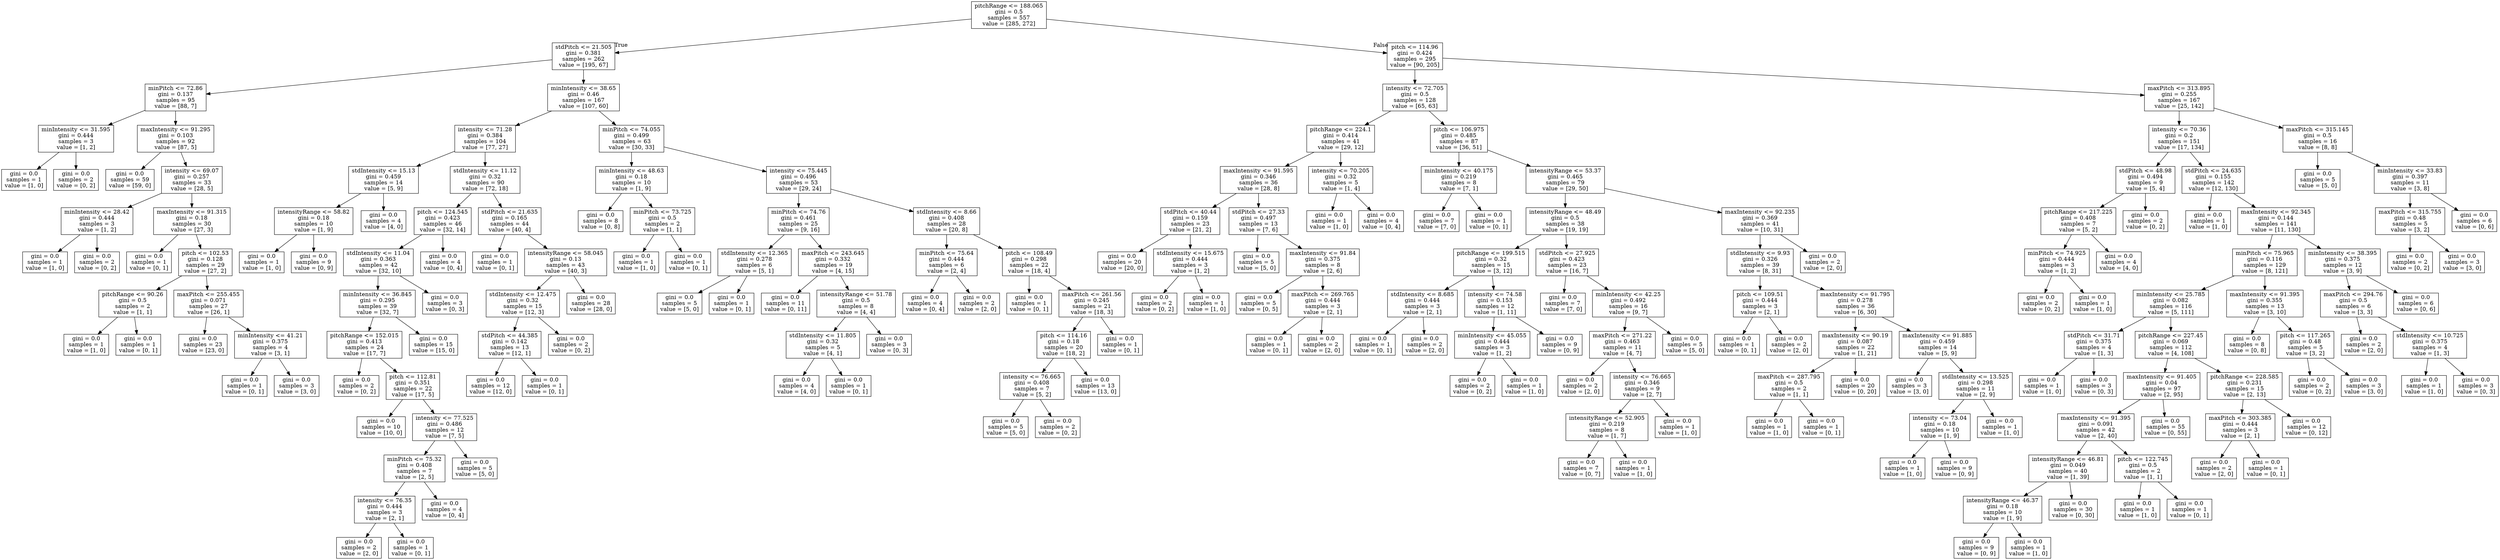 digraph Tree {
node [shape=box] ;
0 [label="pitchRange <= 188.065\ngini = 0.5\nsamples = 557\nvalue = [285, 272]"] ;
1 [label="stdPitch <= 21.505\ngini = 0.381\nsamples = 262\nvalue = [195, 67]"] ;
0 -> 1 [labeldistance=2.5, labelangle=45, headlabel="True"] ;
2 [label="minPitch <= 72.86\ngini = 0.137\nsamples = 95\nvalue = [88, 7]"] ;
1 -> 2 ;
3 [label="minIntensity <= 31.595\ngini = 0.444\nsamples = 3\nvalue = [1, 2]"] ;
2 -> 3 ;
4 [label="gini = 0.0\nsamples = 1\nvalue = [1, 0]"] ;
3 -> 4 ;
5 [label="gini = 0.0\nsamples = 2\nvalue = [0, 2]"] ;
3 -> 5 ;
6 [label="maxIntensity <= 91.295\ngini = 0.103\nsamples = 92\nvalue = [87, 5]"] ;
2 -> 6 ;
7 [label="gini = 0.0\nsamples = 59\nvalue = [59, 0]"] ;
6 -> 7 ;
8 [label="intensity <= 69.07\ngini = 0.257\nsamples = 33\nvalue = [28, 5]"] ;
6 -> 8 ;
9 [label="minIntensity <= 28.42\ngini = 0.444\nsamples = 3\nvalue = [1, 2]"] ;
8 -> 9 ;
10 [label="gini = 0.0\nsamples = 1\nvalue = [1, 0]"] ;
9 -> 10 ;
11 [label="gini = 0.0\nsamples = 2\nvalue = [0, 2]"] ;
9 -> 11 ;
12 [label="maxIntensity <= 91.315\ngini = 0.18\nsamples = 30\nvalue = [27, 3]"] ;
8 -> 12 ;
13 [label="gini = 0.0\nsamples = 1\nvalue = [0, 1]"] ;
12 -> 13 ;
14 [label="pitch <= 102.53\ngini = 0.128\nsamples = 29\nvalue = [27, 2]"] ;
12 -> 14 ;
15 [label="pitchRange <= 90.26\ngini = 0.5\nsamples = 2\nvalue = [1, 1]"] ;
14 -> 15 ;
16 [label="gini = 0.0\nsamples = 1\nvalue = [1, 0]"] ;
15 -> 16 ;
17 [label="gini = 0.0\nsamples = 1\nvalue = [0, 1]"] ;
15 -> 17 ;
18 [label="maxPitch <= 255.455\ngini = 0.071\nsamples = 27\nvalue = [26, 1]"] ;
14 -> 18 ;
19 [label="gini = 0.0\nsamples = 23\nvalue = [23, 0]"] ;
18 -> 19 ;
20 [label="minIntensity <= 41.21\ngini = 0.375\nsamples = 4\nvalue = [3, 1]"] ;
18 -> 20 ;
21 [label="gini = 0.0\nsamples = 1\nvalue = [0, 1]"] ;
20 -> 21 ;
22 [label="gini = 0.0\nsamples = 3\nvalue = [3, 0]"] ;
20 -> 22 ;
23 [label="minIntensity <= 38.65\ngini = 0.46\nsamples = 167\nvalue = [107, 60]"] ;
1 -> 23 ;
24 [label="intensity <= 71.28\ngini = 0.384\nsamples = 104\nvalue = [77, 27]"] ;
23 -> 24 ;
25 [label="stdIntensity <= 15.13\ngini = 0.459\nsamples = 14\nvalue = [5, 9]"] ;
24 -> 25 ;
26 [label="intensityRange <= 58.82\ngini = 0.18\nsamples = 10\nvalue = [1, 9]"] ;
25 -> 26 ;
27 [label="gini = 0.0\nsamples = 1\nvalue = [1, 0]"] ;
26 -> 27 ;
28 [label="gini = 0.0\nsamples = 9\nvalue = [0, 9]"] ;
26 -> 28 ;
29 [label="gini = 0.0\nsamples = 4\nvalue = [4, 0]"] ;
25 -> 29 ;
30 [label="stdIntensity <= 11.12\ngini = 0.32\nsamples = 90\nvalue = [72, 18]"] ;
24 -> 30 ;
31 [label="pitch <= 124.545\ngini = 0.423\nsamples = 46\nvalue = [32, 14]"] ;
30 -> 31 ;
32 [label="stdIntensity <= 11.04\ngini = 0.363\nsamples = 42\nvalue = [32, 10]"] ;
31 -> 32 ;
33 [label="minIntensity <= 36.845\ngini = 0.295\nsamples = 39\nvalue = [32, 7]"] ;
32 -> 33 ;
34 [label="pitchRange <= 152.015\ngini = 0.413\nsamples = 24\nvalue = [17, 7]"] ;
33 -> 34 ;
35 [label="gini = 0.0\nsamples = 2\nvalue = [0, 2]"] ;
34 -> 35 ;
36 [label="pitch <= 112.81\ngini = 0.351\nsamples = 22\nvalue = [17, 5]"] ;
34 -> 36 ;
37 [label="gini = 0.0\nsamples = 10\nvalue = [10, 0]"] ;
36 -> 37 ;
38 [label="intensity <= 77.525\ngini = 0.486\nsamples = 12\nvalue = [7, 5]"] ;
36 -> 38 ;
39 [label="minPitch <= 75.32\ngini = 0.408\nsamples = 7\nvalue = [2, 5]"] ;
38 -> 39 ;
40 [label="intensity <= 76.35\ngini = 0.444\nsamples = 3\nvalue = [2, 1]"] ;
39 -> 40 ;
41 [label="gini = 0.0\nsamples = 2\nvalue = [2, 0]"] ;
40 -> 41 ;
42 [label="gini = 0.0\nsamples = 1\nvalue = [0, 1]"] ;
40 -> 42 ;
43 [label="gini = 0.0\nsamples = 4\nvalue = [0, 4]"] ;
39 -> 43 ;
44 [label="gini = 0.0\nsamples = 5\nvalue = [5, 0]"] ;
38 -> 44 ;
45 [label="gini = 0.0\nsamples = 15\nvalue = [15, 0]"] ;
33 -> 45 ;
46 [label="gini = 0.0\nsamples = 3\nvalue = [0, 3]"] ;
32 -> 46 ;
47 [label="gini = 0.0\nsamples = 4\nvalue = [0, 4]"] ;
31 -> 47 ;
48 [label="stdPitch <= 21.635\ngini = 0.165\nsamples = 44\nvalue = [40, 4]"] ;
30 -> 48 ;
49 [label="gini = 0.0\nsamples = 1\nvalue = [0, 1]"] ;
48 -> 49 ;
50 [label="intensityRange <= 58.045\ngini = 0.13\nsamples = 43\nvalue = [40, 3]"] ;
48 -> 50 ;
51 [label="stdIntensity <= 12.475\ngini = 0.32\nsamples = 15\nvalue = [12, 3]"] ;
50 -> 51 ;
52 [label="stdPitch <= 44.385\ngini = 0.142\nsamples = 13\nvalue = [12, 1]"] ;
51 -> 52 ;
53 [label="gini = 0.0\nsamples = 12\nvalue = [12, 0]"] ;
52 -> 53 ;
54 [label="gini = 0.0\nsamples = 1\nvalue = [0, 1]"] ;
52 -> 54 ;
55 [label="gini = 0.0\nsamples = 2\nvalue = [0, 2]"] ;
51 -> 55 ;
56 [label="gini = 0.0\nsamples = 28\nvalue = [28, 0]"] ;
50 -> 56 ;
57 [label="minPitch <= 74.055\ngini = 0.499\nsamples = 63\nvalue = [30, 33]"] ;
23 -> 57 ;
58 [label="minIntensity <= 48.63\ngini = 0.18\nsamples = 10\nvalue = [1, 9]"] ;
57 -> 58 ;
59 [label="gini = 0.0\nsamples = 8\nvalue = [0, 8]"] ;
58 -> 59 ;
60 [label="minPitch <= 73.725\ngini = 0.5\nsamples = 2\nvalue = [1, 1]"] ;
58 -> 60 ;
61 [label="gini = 0.0\nsamples = 1\nvalue = [1, 0]"] ;
60 -> 61 ;
62 [label="gini = 0.0\nsamples = 1\nvalue = [0, 1]"] ;
60 -> 62 ;
63 [label="intensity <= 75.445\ngini = 0.496\nsamples = 53\nvalue = [29, 24]"] ;
57 -> 63 ;
64 [label="minPitch <= 74.76\ngini = 0.461\nsamples = 25\nvalue = [9, 16]"] ;
63 -> 64 ;
65 [label="stdIntensity <= 12.365\ngini = 0.278\nsamples = 6\nvalue = [5, 1]"] ;
64 -> 65 ;
66 [label="gini = 0.0\nsamples = 5\nvalue = [5, 0]"] ;
65 -> 66 ;
67 [label="gini = 0.0\nsamples = 1\nvalue = [0, 1]"] ;
65 -> 67 ;
68 [label="maxPitch <= 243.645\ngini = 0.332\nsamples = 19\nvalue = [4, 15]"] ;
64 -> 68 ;
69 [label="gini = 0.0\nsamples = 11\nvalue = [0, 11]"] ;
68 -> 69 ;
70 [label="intensityRange <= 51.78\ngini = 0.5\nsamples = 8\nvalue = [4, 4]"] ;
68 -> 70 ;
71 [label="stdIntensity <= 11.805\ngini = 0.32\nsamples = 5\nvalue = [4, 1]"] ;
70 -> 71 ;
72 [label="gini = 0.0\nsamples = 4\nvalue = [4, 0]"] ;
71 -> 72 ;
73 [label="gini = 0.0\nsamples = 1\nvalue = [0, 1]"] ;
71 -> 73 ;
74 [label="gini = 0.0\nsamples = 3\nvalue = [0, 3]"] ;
70 -> 74 ;
75 [label="stdIntensity <= 8.66\ngini = 0.408\nsamples = 28\nvalue = [20, 8]"] ;
63 -> 75 ;
76 [label="minPitch <= 75.64\ngini = 0.444\nsamples = 6\nvalue = [2, 4]"] ;
75 -> 76 ;
77 [label="gini = 0.0\nsamples = 4\nvalue = [0, 4]"] ;
76 -> 77 ;
78 [label="gini = 0.0\nsamples = 2\nvalue = [2, 0]"] ;
76 -> 78 ;
79 [label="pitch <= 108.49\ngini = 0.298\nsamples = 22\nvalue = [18, 4]"] ;
75 -> 79 ;
80 [label="gini = 0.0\nsamples = 1\nvalue = [0, 1]"] ;
79 -> 80 ;
81 [label="maxPitch <= 261.56\ngini = 0.245\nsamples = 21\nvalue = [18, 3]"] ;
79 -> 81 ;
82 [label="pitch <= 114.16\ngini = 0.18\nsamples = 20\nvalue = [18, 2]"] ;
81 -> 82 ;
83 [label="intensity <= 76.665\ngini = 0.408\nsamples = 7\nvalue = [5, 2]"] ;
82 -> 83 ;
84 [label="gini = 0.0\nsamples = 5\nvalue = [5, 0]"] ;
83 -> 84 ;
85 [label="gini = 0.0\nsamples = 2\nvalue = [0, 2]"] ;
83 -> 85 ;
86 [label="gini = 0.0\nsamples = 13\nvalue = [13, 0]"] ;
82 -> 86 ;
87 [label="gini = 0.0\nsamples = 1\nvalue = [0, 1]"] ;
81 -> 87 ;
88 [label="pitch <= 114.96\ngini = 0.424\nsamples = 295\nvalue = [90, 205]"] ;
0 -> 88 [labeldistance=2.5, labelangle=-45, headlabel="False"] ;
89 [label="intensity <= 72.705\ngini = 0.5\nsamples = 128\nvalue = [65, 63]"] ;
88 -> 89 ;
90 [label="pitchRange <= 224.1\ngini = 0.414\nsamples = 41\nvalue = [29, 12]"] ;
89 -> 90 ;
91 [label="maxIntensity <= 91.595\ngini = 0.346\nsamples = 36\nvalue = [28, 8]"] ;
90 -> 91 ;
92 [label="stdPitch <= 40.44\ngini = 0.159\nsamples = 23\nvalue = [21, 2]"] ;
91 -> 92 ;
93 [label="gini = 0.0\nsamples = 20\nvalue = [20, 0]"] ;
92 -> 93 ;
94 [label="stdIntensity <= 15.675\ngini = 0.444\nsamples = 3\nvalue = [1, 2]"] ;
92 -> 94 ;
95 [label="gini = 0.0\nsamples = 2\nvalue = [0, 2]"] ;
94 -> 95 ;
96 [label="gini = 0.0\nsamples = 1\nvalue = [1, 0]"] ;
94 -> 96 ;
97 [label="stdPitch <= 27.33\ngini = 0.497\nsamples = 13\nvalue = [7, 6]"] ;
91 -> 97 ;
98 [label="gini = 0.0\nsamples = 5\nvalue = [5, 0]"] ;
97 -> 98 ;
99 [label="maxIntensity <= 91.84\ngini = 0.375\nsamples = 8\nvalue = [2, 6]"] ;
97 -> 99 ;
100 [label="gini = 0.0\nsamples = 5\nvalue = [0, 5]"] ;
99 -> 100 ;
101 [label="maxPitch <= 269.765\ngini = 0.444\nsamples = 3\nvalue = [2, 1]"] ;
99 -> 101 ;
102 [label="gini = 0.0\nsamples = 1\nvalue = [0, 1]"] ;
101 -> 102 ;
103 [label="gini = 0.0\nsamples = 2\nvalue = [2, 0]"] ;
101 -> 103 ;
104 [label="intensity <= 70.205\ngini = 0.32\nsamples = 5\nvalue = [1, 4]"] ;
90 -> 104 ;
105 [label="gini = 0.0\nsamples = 1\nvalue = [1, 0]"] ;
104 -> 105 ;
106 [label="gini = 0.0\nsamples = 4\nvalue = [0, 4]"] ;
104 -> 106 ;
107 [label="pitch <= 106.975\ngini = 0.485\nsamples = 87\nvalue = [36, 51]"] ;
89 -> 107 ;
108 [label="minIntensity <= 40.175\ngini = 0.219\nsamples = 8\nvalue = [7, 1]"] ;
107 -> 108 ;
109 [label="gini = 0.0\nsamples = 7\nvalue = [7, 0]"] ;
108 -> 109 ;
110 [label="gini = 0.0\nsamples = 1\nvalue = [0, 1]"] ;
108 -> 110 ;
111 [label="intensityRange <= 53.37\ngini = 0.465\nsamples = 79\nvalue = [29, 50]"] ;
107 -> 111 ;
112 [label="intensityRange <= 48.49\ngini = 0.5\nsamples = 38\nvalue = [19, 19]"] ;
111 -> 112 ;
113 [label="pitchRange <= 199.515\ngini = 0.32\nsamples = 15\nvalue = [3, 12]"] ;
112 -> 113 ;
114 [label="stdIntensity <= 8.685\ngini = 0.444\nsamples = 3\nvalue = [2, 1]"] ;
113 -> 114 ;
115 [label="gini = 0.0\nsamples = 1\nvalue = [0, 1]"] ;
114 -> 115 ;
116 [label="gini = 0.0\nsamples = 2\nvalue = [2, 0]"] ;
114 -> 116 ;
117 [label="intensity <= 74.58\ngini = 0.153\nsamples = 12\nvalue = [1, 11]"] ;
113 -> 117 ;
118 [label="minIntensity <= 45.055\ngini = 0.444\nsamples = 3\nvalue = [1, 2]"] ;
117 -> 118 ;
119 [label="gini = 0.0\nsamples = 2\nvalue = [0, 2]"] ;
118 -> 119 ;
120 [label="gini = 0.0\nsamples = 1\nvalue = [1, 0]"] ;
118 -> 120 ;
121 [label="gini = 0.0\nsamples = 9\nvalue = [0, 9]"] ;
117 -> 121 ;
122 [label="stdPitch <= 27.925\ngini = 0.423\nsamples = 23\nvalue = [16, 7]"] ;
112 -> 122 ;
123 [label="gini = 0.0\nsamples = 7\nvalue = [7, 0]"] ;
122 -> 123 ;
124 [label="minIntensity <= 42.25\ngini = 0.492\nsamples = 16\nvalue = [9, 7]"] ;
122 -> 124 ;
125 [label="maxPitch <= 271.22\ngini = 0.463\nsamples = 11\nvalue = [4, 7]"] ;
124 -> 125 ;
126 [label="gini = 0.0\nsamples = 2\nvalue = [2, 0]"] ;
125 -> 126 ;
127 [label="intensity <= 76.665\ngini = 0.346\nsamples = 9\nvalue = [2, 7]"] ;
125 -> 127 ;
128 [label="intensityRange <= 52.905\ngini = 0.219\nsamples = 8\nvalue = [1, 7]"] ;
127 -> 128 ;
129 [label="gini = 0.0\nsamples = 7\nvalue = [0, 7]"] ;
128 -> 129 ;
130 [label="gini = 0.0\nsamples = 1\nvalue = [1, 0]"] ;
128 -> 130 ;
131 [label="gini = 0.0\nsamples = 1\nvalue = [1, 0]"] ;
127 -> 131 ;
132 [label="gini = 0.0\nsamples = 5\nvalue = [5, 0]"] ;
124 -> 132 ;
133 [label="maxIntensity <= 92.235\ngini = 0.369\nsamples = 41\nvalue = [10, 31]"] ;
111 -> 133 ;
134 [label="stdIntensity <= 9.93\ngini = 0.326\nsamples = 39\nvalue = [8, 31]"] ;
133 -> 134 ;
135 [label="pitch <= 109.51\ngini = 0.444\nsamples = 3\nvalue = [2, 1]"] ;
134 -> 135 ;
136 [label="gini = 0.0\nsamples = 1\nvalue = [0, 1]"] ;
135 -> 136 ;
137 [label="gini = 0.0\nsamples = 2\nvalue = [2, 0]"] ;
135 -> 137 ;
138 [label="maxIntensity <= 91.795\ngini = 0.278\nsamples = 36\nvalue = [6, 30]"] ;
134 -> 138 ;
139 [label="maxIntensity <= 90.19\ngini = 0.087\nsamples = 22\nvalue = [1, 21]"] ;
138 -> 139 ;
140 [label="maxPitch <= 287.795\ngini = 0.5\nsamples = 2\nvalue = [1, 1]"] ;
139 -> 140 ;
141 [label="gini = 0.0\nsamples = 1\nvalue = [1, 0]"] ;
140 -> 141 ;
142 [label="gini = 0.0\nsamples = 1\nvalue = [0, 1]"] ;
140 -> 142 ;
143 [label="gini = 0.0\nsamples = 20\nvalue = [0, 20]"] ;
139 -> 143 ;
144 [label="maxIntensity <= 91.885\ngini = 0.459\nsamples = 14\nvalue = [5, 9]"] ;
138 -> 144 ;
145 [label="gini = 0.0\nsamples = 3\nvalue = [3, 0]"] ;
144 -> 145 ;
146 [label="stdIntensity <= 13.525\ngini = 0.298\nsamples = 11\nvalue = [2, 9]"] ;
144 -> 146 ;
147 [label="intensity <= 73.04\ngini = 0.18\nsamples = 10\nvalue = [1, 9]"] ;
146 -> 147 ;
148 [label="gini = 0.0\nsamples = 1\nvalue = [1, 0]"] ;
147 -> 148 ;
149 [label="gini = 0.0\nsamples = 9\nvalue = [0, 9]"] ;
147 -> 149 ;
150 [label="gini = 0.0\nsamples = 1\nvalue = [1, 0]"] ;
146 -> 150 ;
151 [label="gini = 0.0\nsamples = 2\nvalue = [2, 0]"] ;
133 -> 151 ;
152 [label="maxPitch <= 313.895\ngini = 0.255\nsamples = 167\nvalue = [25, 142]"] ;
88 -> 152 ;
153 [label="intensity <= 70.36\ngini = 0.2\nsamples = 151\nvalue = [17, 134]"] ;
152 -> 153 ;
154 [label="stdPitch <= 48.98\ngini = 0.494\nsamples = 9\nvalue = [5, 4]"] ;
153 -> 154 ;
155 [label="pitchRange <= 217.225\ngini = 0.408\nsamples = 7\nvalue = [5, 2]"] ;
154 -> 155 ;
156 [label="minPitch <= 74.925\ngini = 0.444\nsamples = 3\nvalue = [1, 2]"] ;
155 -> 156 ;
157 [label="gini = 0.0\nsamples = 2\nvalue = [0, 2]"] ;
156 -> 157 ;
158 [label="gini = 0.0\nsamples = 1\nvalue = [1, 0]"] ;
156 -> 158 ;
159 [label="gini = 0.0\nsamples = 4\nvalue = [4, 0]"] ;
155 -> 159 ;
160 [label="gini = 0.0\nsamples = 2\nvalue = [0, 2]"] ;
154 -> 160 ;
161 [label="stdPitch <= 24.635\ngini = 0.155\nsamples = 142\nvalue = [12, 130]"] ;
153 -> 161 ;
162 [label="gini = 0.0\nsamples = 1\nvalue = [1, 0]"] ;
161 -> 162 ;
163 [label="maxIntensity <= 92.345\ngini = 0.144\nsamples = 141\nvalue = [11, 130]"] ;
161 -> 163 ;
164 [label="minPitch <= 75.965\ngini = 0.116\nsamples = 129\nvalue = [8, 121]"] ;
163 -> 164 ;
165 [label="minIntensity <= 25.785\ngini = 0.082\nsamples = 116\nvalue = [5, 111]"] ;
164 -> 165 ;
166 [label="stdPitch <= 31.71\ngini = 0.375\nsamples = 4\nvalue = [1, 3]"] ;
165 -> 166 ;
167 [label="gini = 0.0\nsamples = 1\nvalue = [1, 0]"] ;
166 -> 167 ;
168 [label="gini = 0.0\nsamples = 3\nvalue = [0, 3]"] ;
166 -> 168 ;
169 [label="pitchRange <= 227.45\ngini = 0.069\nsamples = 112\nvalue = [4, 108]"] ;
165 -> 169 ;
170 [label="maxIntensity <= 91.405\ngini = 0.04\nsamples = 97\nvalue = [2, 95]"] ;
169 -> 170 ;
171 [label="maxIntensity <= 91.395\ngini = 0.091\nsamples = 42\nvalue = [2, 40]"] ;
170 -> 171 ;
172 [label="intensityRange <= 46.81\ngini = 0.049\nsamples = 40\nvalue = [1, 39]"] ;
171 -> 172 ;
173 [label="intensityRange <= 46.37\ngini = 0.18\nsamples = 10\nvalue = [1, 9]"] ;
172 -> 173 ;
174 [label="gini = 0.0\nsamples = 9\nvalue = [0, 9]"] ;
173 -> 174 ;
175 [label="gini = 0.0\nsamples = 1\nvalue = [1, 0]"] ;
173 -> 175 ;
176 [label="gini = 0.0\nsamples = 30\nvalue = [0, 30]"] ;
172 -> 176 ;
177 [label="pitch <= 122.745\ngini = 0.5\nsamples = 2\nvalue = [1, 1]"] ;
171 -> 177 ;
178 [label="gini = 0.0\nsamples = 1\nvalue = [1, 0]"] ;
177 -> 178 ;
179 [label="gini = 0.0\nsamples = 1\nvalue = [0, 1]"] ;
177 -> 179 ;
180 [label="gini = 0.0\nsamples = 55\nvalue = [0, 55]"] ;
170 -> 180 ;
181 [label="pitchRange <= 228.585\ngini = 0.231\nsamples = 15\nvalue = [2, 13]"] ;
169 -> 181 ;
182 [label="maxPitch <= 303.385\ngini = 0.444\nsamples = 3\nvalue = [2, 1]"] ;
181 -> 182 ;
183 [label="gini = 0.0\nsamples = 2\nvalue = [2, 0]"] ;
182 -> 183 ;
184 [label="gini = 0.0\nsamples = 1\nvalue = [0, 1]"] ;
182 -> 184 ;
185 [label="gini = 0.0\nsamples = 12\nvalue = [0, 12]"] ;
181 -> 185 ;
186 [label="maxIntensity <= 91.395\ngini = 0.355\nsamples = 13\nvalue = [3, 10]"] ;
164 -> 186 ;
187 [label="gini = 0.0\nsamples = 8\nvalue = [0, 8]"] ;
186 -> 187 ;
188 [label="pitch <= 117.265\ngini = 0.48\nsamples = 5\nvalue = [3, 2]"] ;
186 -> 188 ;
189 [label="gini = 0.0\nsamples = 2\nvalue = [0, 2]"] ;
188 -> 189 ;
190 [label="gini = 0.0\nsamples = 3\nvalue = [3, 0]"] ;
188 -> 190 ;
191 [label="minIntensity <= 38.395\ngini = 0.375\nsamples = 12\nvalue = [3, 9]"] ;
163 -> 191 ;
192 [label="maxPitch <= 294.76\ngini = 0.5\nsamples = 6\nvalue = [3, 3]"] ;
191 -> 192 ;
193 [label="gini = 0.0\nsamples = 2\nvalue = [2, 0]"] ;
192 -> 193 ;
194 [label="stdIntensity <= 10.725\ngini = 0.375\nsamples = 4\nvalue = [1, 3]"] ;
192 -> 194 ;
195 [label="gini = 0.0\nsamples = 1\nvalue = [1, 0]"] ;
194 -> 195 ;
196 [label="gini = 0.0\nsamples = 3\nvalue = [0, 3]"] ;
194 -> 196 ;
197 [label="gini = 0.0\nsamples = 6\nvalue = [0, 6]"] ;
191 -> 197 ;
198 [label="maxPitch <= 315.145\ngini = 0.5\nsamples = 16\nvalue = [8, 8]"] ;
152 -> 198 ;
199 [label="gini = 0.0\nsamples = 5\nvalue = [5, 0]"] ;
198 -> 199 ;
200 [label="minIntensity <= 33.83\ngini = 0.397\nsamples = 11\nvalue = [3, 8]"] ;
198 -> 200 ;
201 [label="maxPitch <= 315.755\ngini = 0.48\nsamples = 5\nvalue = [3, 2]"] ;
200 -> 201 ;
202 [label="gini = 0.0\nsamples = 2\nvalue = [0, 2]"] ;
201 -> 202 ;
203 [label="gini = 0.0\nsamples = 3\nvalue = [3, 0]"] ;
201 -> 203 ;
204 [label="gini = 0.0\nsamples = 6\nvalue = [0, 6]"] ;
200 -> 204 ;
}
